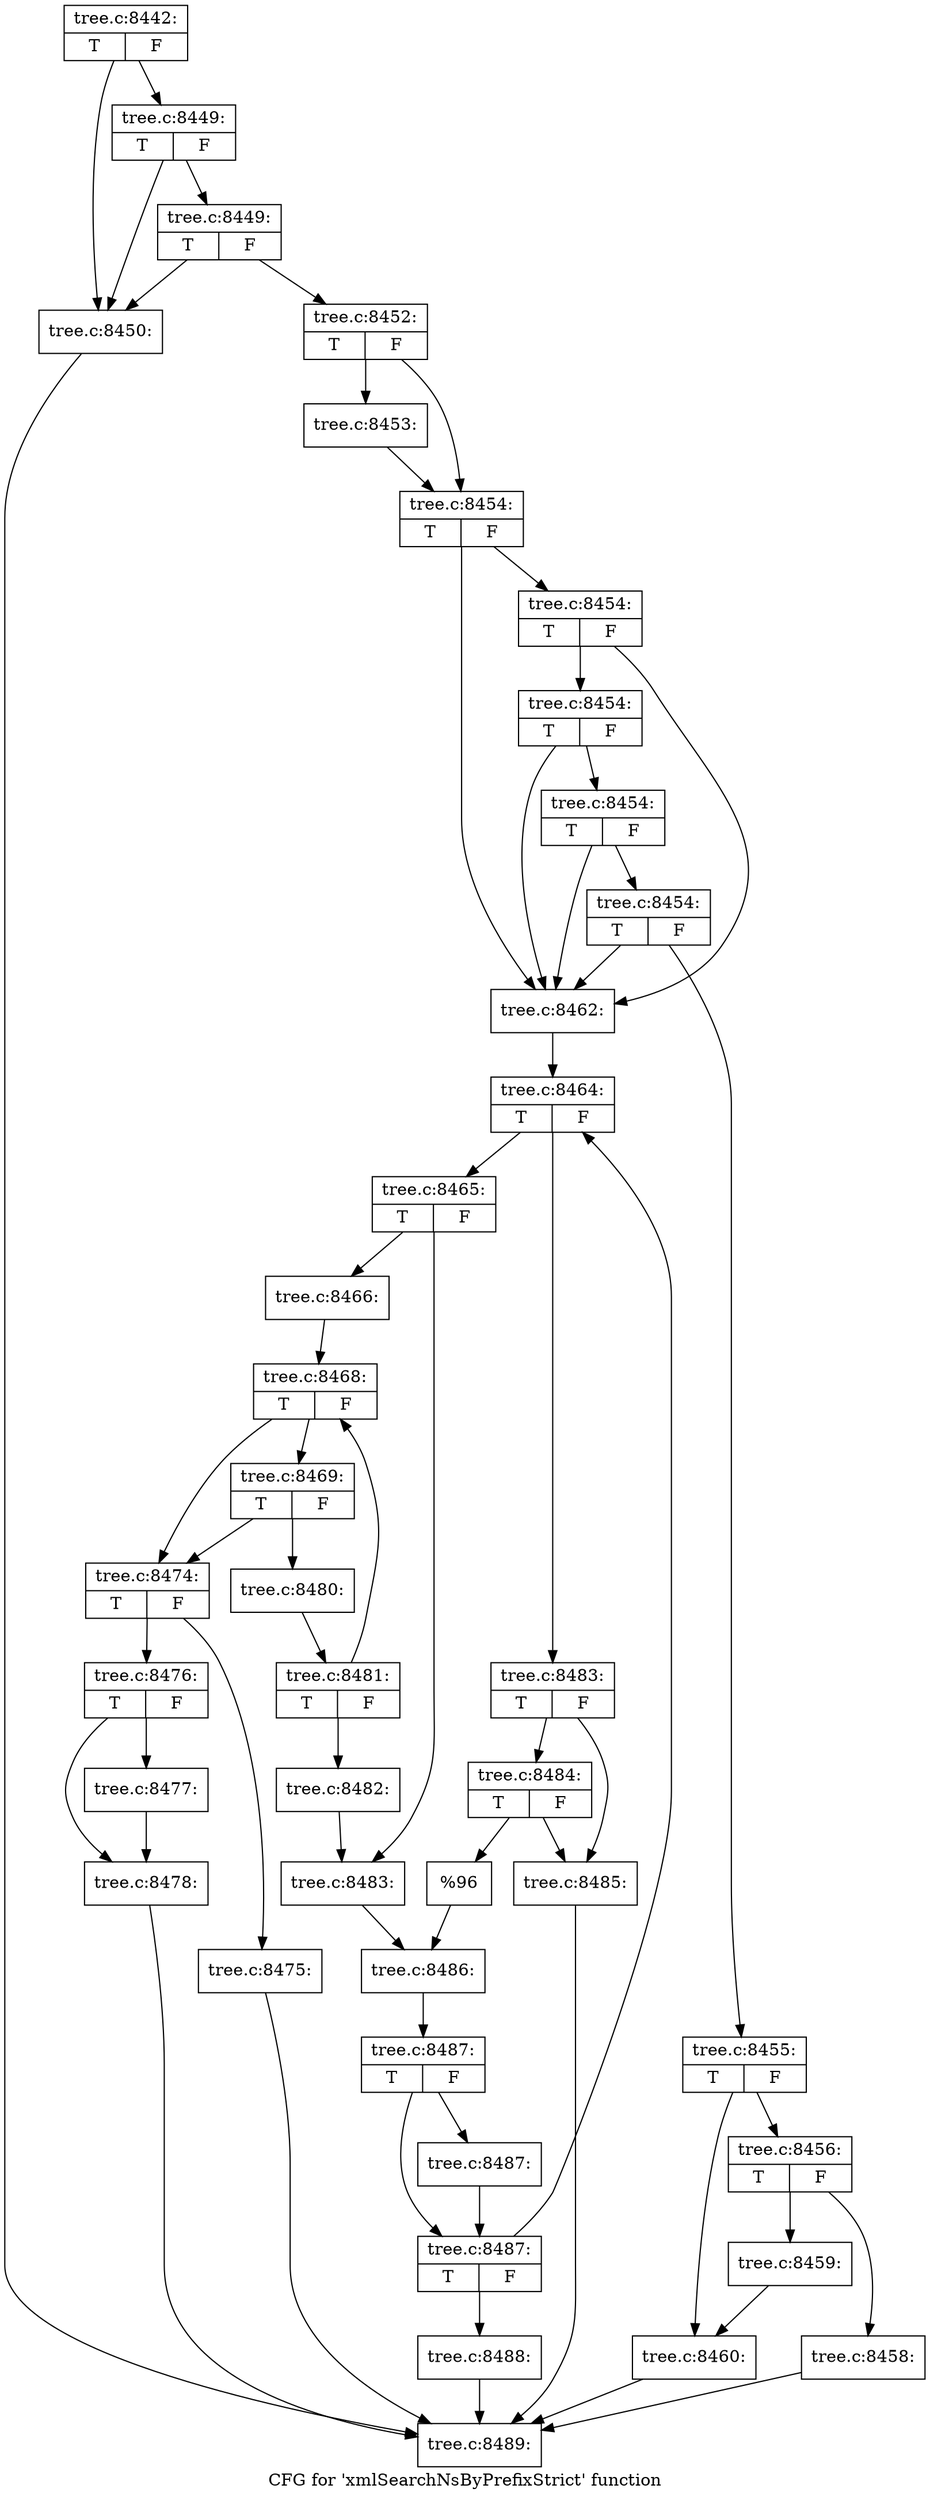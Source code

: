 digraph "CFG for 'xmlSearchNsByPrefixStrict' function" {
	label="CFG for 'xmlSearchNsByPrefixStrict' function";

	Node0x489d4f0 [shape=record,label="{tree.c:8442:|{<s0>T|<s1>F}}"];
	Node0x489d4f0 -> Node0x48a09d0;
	Node0x489d4f0 -> Node0x48a0af0;
	Node0x48a0af0 [shape=record,label="{tree.c:8449:|{<s0>T|<s1>F}}"];
	Node0x48a0af0 -> Node0x48a09d0;
	Node0x48a0af0 -> Node0x48a0a70;
	Node0x48a0a70 [shape=record,label="{tree.c:8449:|{<s0>T|<s1>F}}"];
	Node0x48a0a70 -> Node0x48a09d0;
	Node0x48a0a70 -> Node0x48a0a20;
	Node0x48a09d0 [shape=record,label="{tree.c:8450:}"];
	Node0x48a09d0 -> Node0x489f6a0;
	Node0x48a0a20 [shape=record,label="{tree.c:8452:|{<s0>T|<s1>F}}"];
	Node0x48a0a20 -> Node0x48a1540;
	Node0x48a0a20 -> Node0x48a1590;
	Node0x48a1540 [shape=record,label="{tree.c:8453:}"];
	Node0x48a1540 -> Node0x48a1590;
	Node0x48a1590 [shape=record,label="{tree.c:8454:|{<s0>T|<s1>F}}"];
	Node0x48a1590 -> Node0x48a1be0;
	Node0x48a1590 -> Node0x48a1a70;
	Node0x48a1be0 [shape=record,label="{tree.c:8454:|{<s0>T|<s1>F}}"];
	Node0x48a1be0 -> Node0x48a1b90;
	Node0x48a1be0 -> Node0x48a1a70;
	Node0x48a1b90 [shape=record,label="{tree.c:8454:|{<s0>T|<s1>F}}"];
	Node0x48a1b90 -> Node0x48a1b40;
	Node0x48a1b90 -> Node0x48a1a70;
	Node0x48a1b40 [shape=record,label="{tree.c:8454:|{<s0>T|<s1>F}}"];
	Node0x48a1b40 -> Node0x48a1ac0;
	Node0x48a1b40 -> Node0x48a1a70;
	Node0x48a1ac0 [shape=record,label="{tree.c:8454:|{<s0>T|<s1>F}}"];
	Node0x48a1ac0 -> Node0x48a1a20;
	Node0x48a1ac0 -> Node0x48a1a70;
	Node0x48a1a20 [shape=record,label="{tree.c:8455:|{<s0>T|<s1>F}}"];
	Node0x48a1a20 -> Node0x48a2a10;
	Node0x48a1a20 -> Node0x48a2a60;
	Node0x48a2a10 [shape=record,label="{tree.c:8456:|{<s0>T|<s1>F}}"];
	Node0x48a2a10 -> Node0x48a2fc0;
	Node0x48a2a10 -> Node0x48a3010;
	Node0x48a2fc0 [shape=record,label="{tree.c:8458:}"];
	Node0x48a2fc0 -> Node0x489f6a0;
	Node0x48a3010 [shape=record,label="{tree.c:8459:}"];
	Node0x48a3010 -> Node0x48a2a60;
	Node0x48a2a60 [shape=record,label="{tree.c:8460:}"];
	Node0x48a2a60 -> Node0x489f6a0;
	Node0x48a1a70 [shape=record,label="{tree.c:8462:}"];
	Node0x48a1a70 -> Node0x48a3990;
	Node0x48a3990 [shape=record,label="{tree.c:8464:|{<s0>T|<s1>F}}"];
	Node0x48a3990 -> Node0x48a3cc0;
	Node0x48a3990 -> Node0x48a3d60;
	Node0x48a3cc0 [shape=record,label="{tree.c:8465:|{<s0>T|<s1>F}}"];
	Node0x48a3cc0 -> Node0x48a41d0;
	Node0x48a3cc0 -> Node0x48a4220;
	Node0x48a41d0 [shape=record,label="{tree.c:8466:}"];
	Node0x48a41d0 -> Node0x48a48a0;
	Node0x48a48a0 [shape=record,label="{tree.c:8468:|{<s0>T|<s1>F}}"];
	Node0x48a48a0 -> Node0x48a4bd0;
	Node0x48a48a0 -> Node0x48a4c70;
	Node0x48a4c70 [shape=record,label="{tree.c:8469:|{<s0>T|<s1>F}}"];
	Node0x48a4c70 -> Node0x48a4bd0;
	Node0x48a4c70 -> Node0x48a4c20;
	Node0x48a4bd0 [shape=record,label="{tree.c:8474:|{<s0>T|<s1>F}}"];
	Node0x48a4bd0 -> Node0x48a54c0;
	Node0x48a4bd0 -> Node0x48a5510;
	Node0x48a54c0 [shape=record,label="{tree.c:8475:}"];
	Node0x48a54c0 -> Node0x489f6a0;
	Node0x48a5510 [shape=record,label="{tree.c:8476:|{<s0>T|<s1>F}}"];
	Node0x48a5510 -> Node0x48a5ad0;
	Node0x48a5510 -> Node0x48a5b20;
	Node0x48a5ad0 [shape=record,label="{tree.c:8477:}"];
	Node0x48a5ad0 -> Node0x48a5b20;
	Node0x48a5b20 [shape=record,label="{tree.c:8478:}"];
	Node0x48a5b20 -> Node0x489f6a0;
	Node0x48a4c20 [shape=record,label="{tree.c:8480:}"];
	Node0x48a4c20 -> Node0x48a4850;
	Node0x48a4850 [shape=record,label="{tree.c:8481:|{<s0>T|<s1>F}}"];
	Node0x48a4850 -> Node0x48a48a0;
	Node0x48a4850 -> Node0x48a4800;
	Node0x48a4800 [shape=record,label="{tree.c:8482:}"];
	Node0x48a4800 -> Node0x48a4220;
	Node0x48a4220 [shape=record,label="{tree.c:8483:}"];
	Node0x48a4220 -> Node0x48a3d10;
	Node0x48a3d60 [shape=record,label="{tree.c:8483:|{<s0>T|<s1>F}}"];
	Node0x48a3d60 -> Node0x48a6950;
	Node0x48a3d60 -> Node0x48a69f0;
	Node0x48a69f0 [shape=record,label="{tree.c:8484:|{<s0>T|<s1>F}}"];
	Node0x48a69f0 -> Node0x48a6950;
	Node0x48a69f0 -> Node0x48a69a0;
	Node0x48a6950 [shape=record,label="{tree.c:8485:}"];
	Node0x48a6950 -> Node0x489f6a0;
	Node0x48a69a0 [shape=record,label="{%96}"];
	Node0x48a69a0 -> Node0x48a3d10;
	Node0x48a3d10 [shape=record,label="{tree.c:8486:}"];
	Node0x48a3d10 -> Node0x48a3940;
	Node0x48a3940 [shape=record,label="{tree.c:8487:|{<s0>T|<s1>F}}"];
	Node0x48a3940 -> Node0x48a7710;
	Node0x48a3940 -> Node0x48a76c0;
	Node0x48a7710 [shape=record,label="{tree.c:8487:}"];
	Node0x48a7710 -> Node0x48a76c0;
	Node0x48a76c0 [shape=record,label="{tree.c:8487:|{<s0>T|<s1>F}}"];
	Node0x48a76c0 -> Node0x48a3990;
	Node0x48a76c0 -> Node0x48a38f0;
	Node0x48a38f0 [shape=record,label="{tree.c:8488:}"];
	Node0x48a38f0 -> Node0x489f6a0;
	Node0x489f6a0 [shape=record,label="{tree.c:8489:}"];
}
